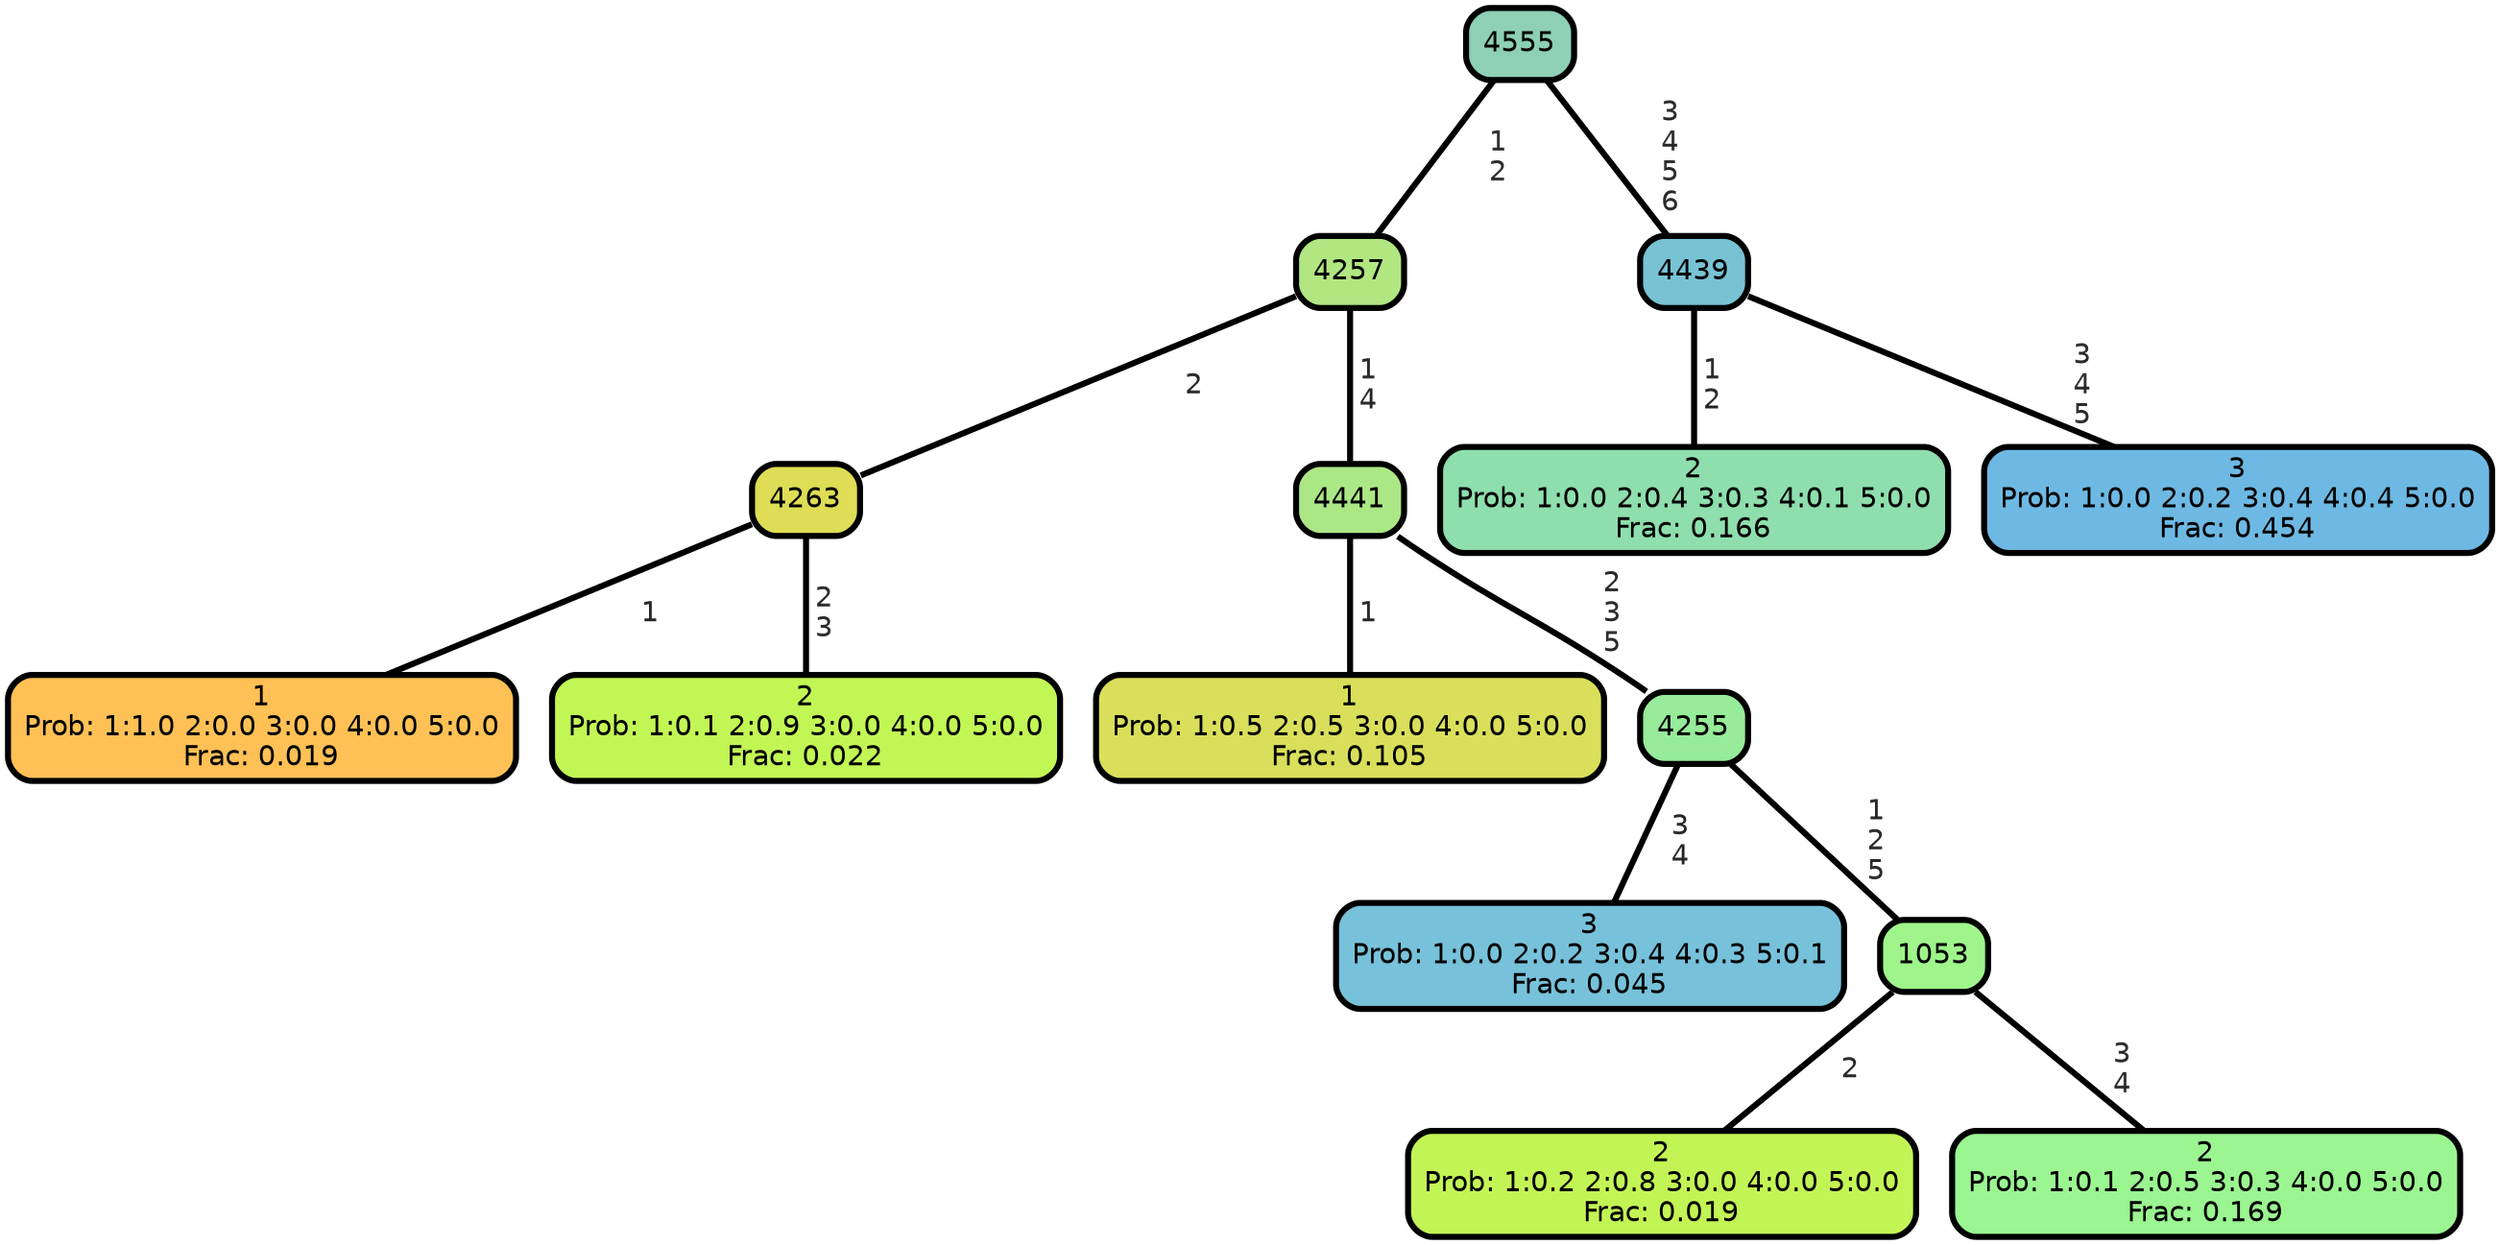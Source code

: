 graph Tree {
node [shape=box, style="filled, rounded",color="black",penwidth="3",fontcolor="black",                 fontname=helvetica] ;
graph [ranksep="0 equally", splines=straight,                 bgcolor=transparent, dpi=200] ;
edge [fontname=helvetica, fontweight=bold,fontcolor=grey14,color=black] ;
0 [label="1
Prob: 1:1.0 2:0.0 3:0.0 4:0.0 5:0.0
Frac: 0.019", fillcolor="#ffc155"] ;
1 [label="4263", fillcolor="#dedd55"] ;
2 [label="2
Prob: 1:0.1 2:0.9 3:0.0 4:0.0 5:0.0
Frac: 0.022", fillcolor="#c2f655"] ;
3 [label="4257", fillcolor="#b1e681"] ;
4 [label="1
Prob: 1:0.5 2:0.5 3:0.0 4:0.0 5:0.0
Frac: 0.105", fillcolor="#d9df5a"] ;
5 [label="4441", fillcolor="#ace786"] ;
6 [label="3
Prob: 1:0.0 2:0.2 3:0.4 4:0.3 5:0.1
Frac: 0.045", fillcolor="#77c2da"] ;
7 [label="4255", fillcolor="#97eb9a"] ;
8 [label="2
Prob: 1:0.2 2:0.8 3:0.0 4:0.0 5:0.0
Frac: 0.019", fillcolor="#c3f455"] ;
9 [label="1053", fillcolor="#9ff58b"] ;
10 [label="2
Prob: 1:0.1 2:0.5 3:0.3 4:0.0 5:0.0
Frac: 0.169", fillcolor="#9bf591"] ;
11 [label="4555", fillcolor="#8dd0b5"] ;
12 [label="2
Prob: 1:0.0 2:0.4 3:0.3 4:0.1 5:0.0
Frac: 0.166", fillcolor="#8edfad"] ;
13 [label="4439", fillcolor="#77c3d4"] ;
14 [label="3
Prob: 1:0.0 2:0.2 3:0.4 4:0.4 5:0.0
Frac: 0.454", fillcolor="#6eb9e3"] ;
1 -- 0 [label=" 1",penwidth=3] ;
1 -- 2 [label=" 2\n 3",penwidth=3] ;
3 -- 1 [label=" 2",penwidth=3] ;
3 -- 5 [label=" 1\n 4",penwidth=3] ;
5 -- 4 [label=" 1",penwidth=3] ;
5 -- 7 [label=" 2\n 3\n 5",penwidth=3] ;
7 -- 6 [label=" 3\n 4",penwidth=3] ;
7 -- 9 [label=" 1\n 2\n 5",penwidth=3] ;
9 -- 8 [label=" 2",penwidth=3] ;
9 -- 10 [label=" 3\n 4",penwidth=3] ;
11 -- 3 [label=" 1\n 2",penwidth=3] ;
11 -- 13 [label=" 3\n 4\n 5\n 6",penwidth=3] ;
13 -- 12 [label=" 1\n 2",penwidth=3] ;
13 -- 14 [label=" 3\n 4\n 5",penwidth=3] ;
{rank = same;}}